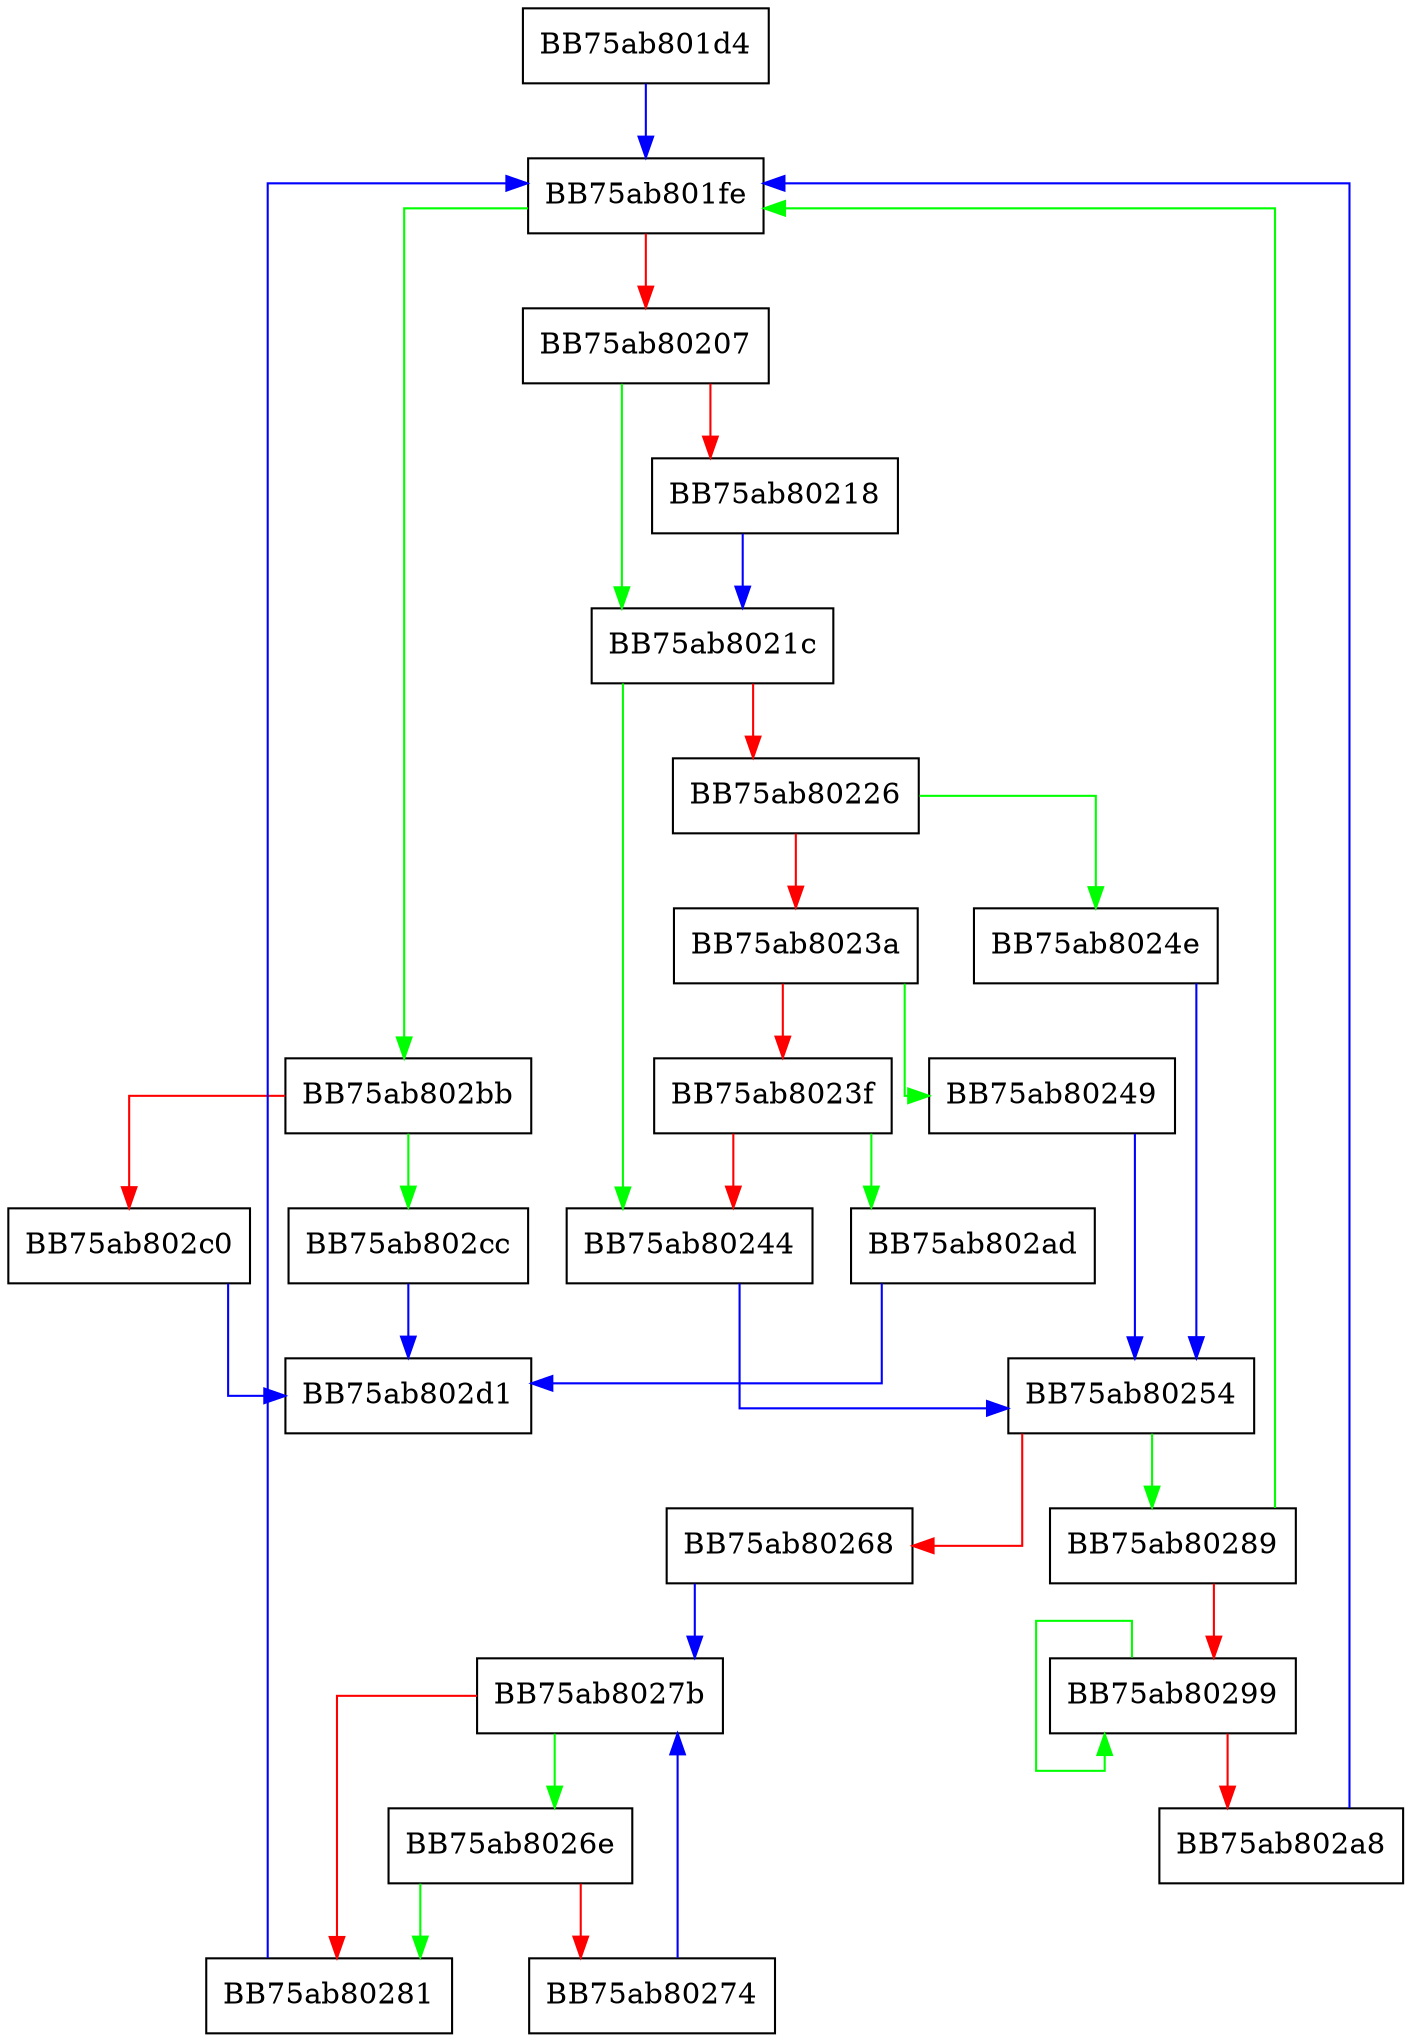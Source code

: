 digraph MergeType {
  node [shape="box"];
  graph [splines=ortho];
  BB75ab801d4 -> BB75ab801fe [color="blue"];
  BB75ab801fe -> BB75ab802bb [color="green"];
  BB75ab801fe -> BB75ab80207 [color="red"];
  BB75ab80207 -> BB75ab8021c [color="green"];
  BB75ab80207 -> BB75ab80218 [color="red"];
  BB75ab80218 -> BB75ab8021c [color="blue"];
  BB75ab8021c -> BB75ab80244 [color="green"];
  BB75ab8021c -> BB75ab80226 [color="red"];
  BB75ab80226 -> BB75ab8024e [color="green"];
  BB75ab80226 -> BB75ab8023a [color="red"];
  BB75ab8023a -> BB75ab80249 [color="green"];
  BB75ab8023a -> BB75ab8023f [color="red"];
  BB75ab8023f -> BB75ab802ad [color="green"];
  BB75ab8023f -> BB75ab80244 [color="red"];
  BB75ab80244 -> BB75ab80254 [color="blue"];
  BB75ab80249 -> BB75ab80254 [color="blue"];
  BB75ab8024e -> BB75ab80254 [color="blue"];
  BB75ab80254 -> BB75ab80289 [color="green"];
  BB75ab80254 -> BB75ab80268 [color="red"];
  BB75ab80268 -> BB75ab8027b [color="blue"];
  BB75ab8026e -> BB75ab80281 [color="green"];
  BB75ab8026e -> BB75ab80274 [color="red"];
  BB75ab80274 -> BB75ab8027b [color="blue"];
  BB75ab8027b -> BB75ab8026e [color="green"];
  BB75ab8027b -> BB75ab80281 [color="red"];
  BB75ab80281 -> BB75ab801fe [color="blue"];
  BB75ab80289 -> BB75ab801fe [color="green"];
  BB75ab80289 -> BB75ab80299 [color="red"];
  BB75ab80299 -> BB75ab80299 [color="green"];
  BB75ab80299 -> BB75ab802a8 [color="red"];
  BB75ab802a8 -> BB75ab801fe [color="blue"];
  BB75ab802ad -> BB75ab802d1 [color="blue"];
  BB75ab802bb -> BB75ab802cc [color="green"];
  BB75ab802bb -> BB75ab802c0 [color="red"];
  BB75ab802c0 -> BB75ab802d1 [color="blue"];
  BB75ab802cc -> BB75ab802d1 [color="blue"];
}